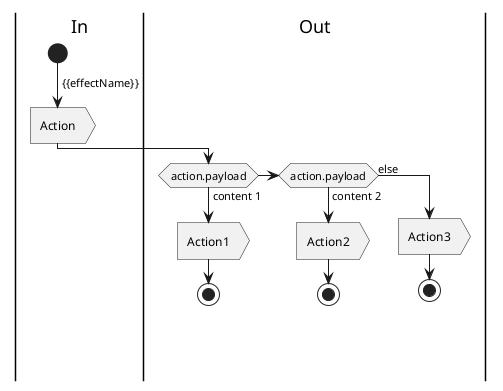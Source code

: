 @startuml
|In|
start
-> {{effectName}};
:Action>
|Out|
if (action.payload) then (content 1)
  :Action1>
  stop
elseif (action.payload) then (content 2)
  :Action2>
  stop
else (else)
  :Action3>
  stop
endif
@enduml

